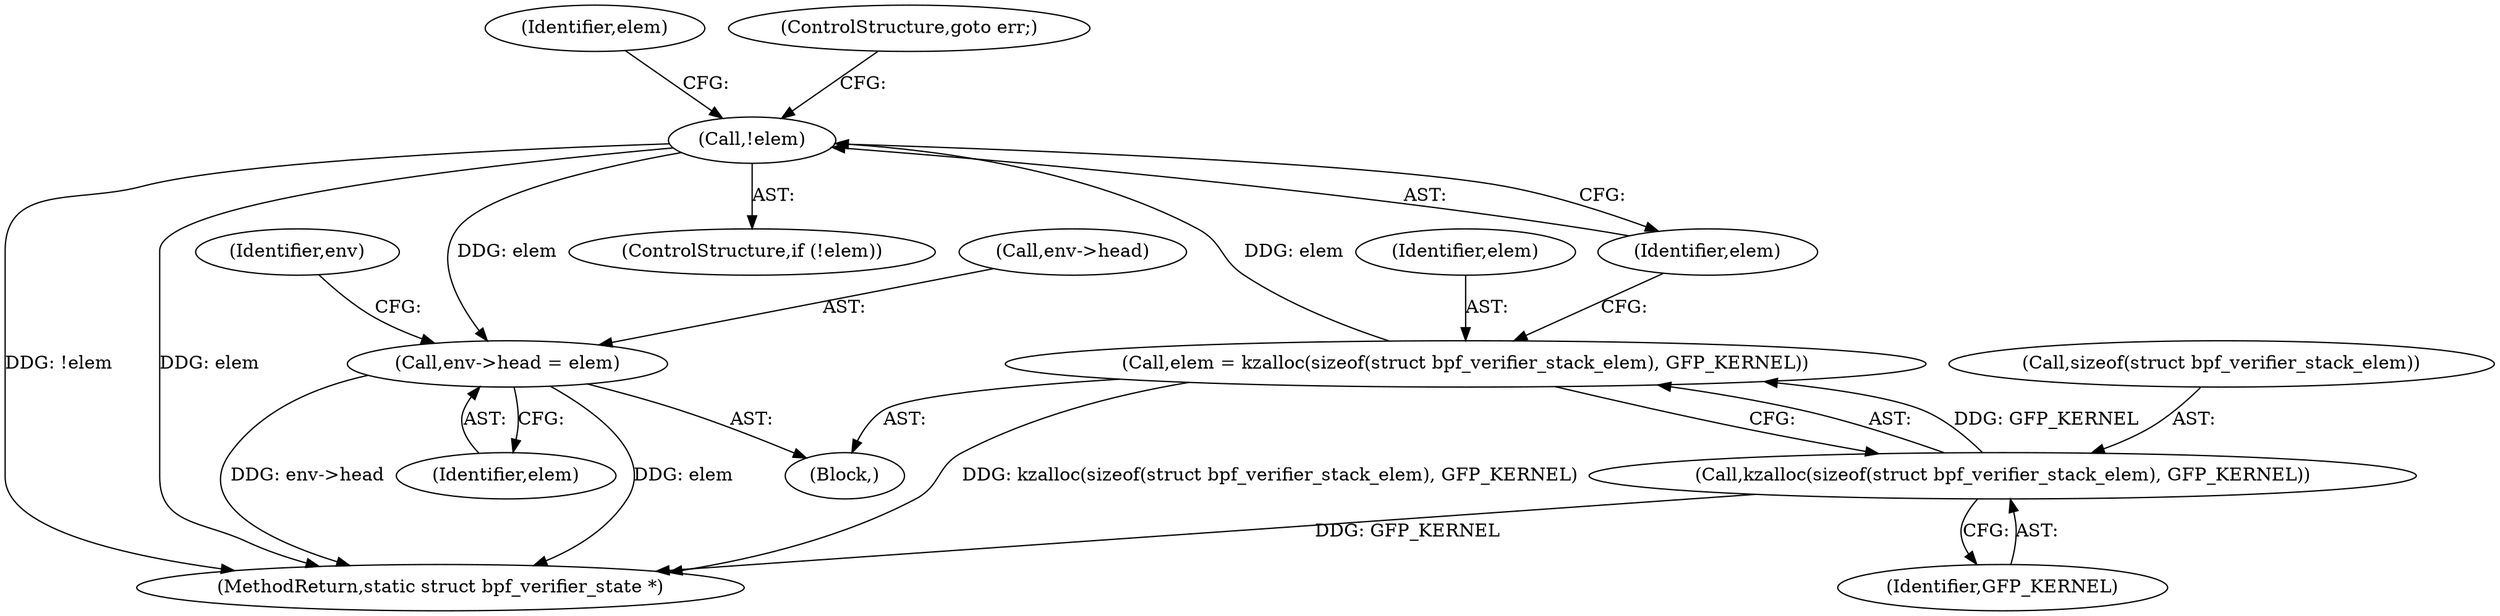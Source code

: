 digraph "0_linux_979d63d50c0c0f7bc537bf821e056cc9fe5abd38_4@pointer" {
"1000141" [label="(Call,env->head = elem)"];
"1000121" [label="(Call,!elem)"];
"1000114" [label="(Call,elem = kzalloc(sizeof(struct bpf_verifier_stack_elem), GFP_KERNEL))"];
"1000116" [label="(Call,kzalloc(sizeof(struct bpf_verifier_stack_elem), GFP_KERNEL))"];
"1000115" [label="(Identifier,elem)"];
"1000126" [label="(Identifier,elem)"];
"1000141" [label="(Call,env->head = elem)"];
"1000114" [label="(Call,elem = kzalloc(sizeof(struct bpf_verifier_stack_elem), GFP_KERNEL))"];
"1000196" [label="(MethodReturn,static struct bpf_verifier_state *)"];
"1000145" [label="(Identifier,elem)"];
"1000117" [label="(Call,sizeof(struct bpf_verifier_stack_elem))"];
"1000105" [label="(Block,)"];
"1000120" [label="(ControlStructure,if (!elem))"];
"1000122" [label="(Identifier,elem)"];
"1000142" [label="(Call,env->head)"];
"1000119" [label="(Identifier,GFP_KERNEL)"];
"1000121" [label="(Call,!elem)"];
"1000148" [label="(Identifier,env)"];
"1000116" [label="(Call,kzalloc(sizeof(struct bpf_verifier_stack_elem), GFP_KERNEL))"];
"1000123" [label="(ControlStructure,goto err;)"];
"1000141" -> "1000105"  [label="AST: "];
"1000141" -> "1000145"  [label="CFG: "];
"1000142" -> "1000141"  [label="AST: "];
"1000145" -> "1000141"  [label="AST: "];
"1000148" -> "1000141"  [label="CFG: "];
"1000141" -> "1000196"  [label="DDG: env->head"];
"1000141" -> "1000196"  [label="DDG: elem"];
"1000121" -> "1000141"  [label="DDG: elem"];
"1000121" -> "1000120"  [label="AST: "];
"1000121" -> "1000122"  [label="CFG: "];
"1000122" -> "1000121"  [label="AST: "];
"1000123" -> "1000121"  [label="CFG: "];
"1000126" -> "1000121"  [label="CFG: "];
"1000121" -> "1000196"  [label="DDG: !elem"];
"1000121" -> "1000196"  [label="DDG: elem"];
"1000114" -> "1000121"  [label="DDG: elem"];
"1000114" -> "1000105"  [label="AST: "];
"1000114" -> "1000116"  [label="CFG: "];
"1000115" -> "1000114"  [label="AST: "];
"1000116" -> "1000114"  [label="AST: "];
"1000122" -> "1000114"  [label="CFG: "];
"1000114" -> "1000196"  [label="DDG: kzalloc(sizeof(struct bpf_verifier_stack_elem), GFP_KERNEL)"];
"1000116" -> "1000114"  [label="DDG: GFP_KERNEL"];
"1000116" -> "1000119"  [label="CFG: "];
"1000117" -> "1000116"  [label="AST: "];
"1000119" -> "1000116"  [label="AST: "];
"1000116" -> "1000196"  [label="DDG: GFP_KERNEL"];
}
